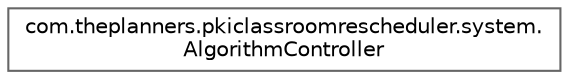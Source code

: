 digraph "Graphical Class Hierarchy"
{
 // LATEX_PDF_SIZE
  bgcolor="transparent";
  edge [fontname=Helvetica,fontsize=10,labelfontname=Helvetica,labelfontsize=10];
  node [fontname=Helvetica,fontsize=10,shape=box,height=0.2,width=0.4];
  rankdir="LR";
  Node0 [id="Node000000",label="com.theplanners.pkiclassroomrescheduler.system.\lAlgorithmController",height=0.2,width=0.4,color="grey40", fillcolor="white", style="filled",URL="$classcom_1_1theplanners_1_1pkiclassroomrescheduler_1_1system_1_1_algorithm_controller.html",tooltip=" "];
}
